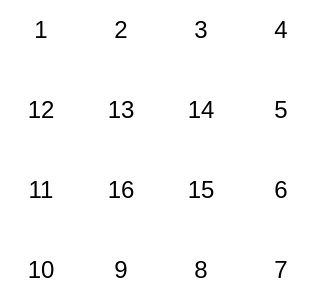 <mxfile>
    <diagram id="riqvpC-VfaVjTiRZrY-_" name="Page-1">
        <mxGraphModel dx="604" dy="196" grid="1" gridSize="10" guides="1" tooltips="1" connect="1" arrows="1" fold="1" page="1" pageScale="1" pageWidth="850" pageHeight="1100" math="0" shadow="0">
            <root>
                <mxCell id="0"/>
                <mxCell id="1" parent="0"/>
                <mxCell id="2" value="1" style="text;html=1;align=center;verticalAlign=middle;resizable=0;points=[];autosize=1;strokeColor=none;fillColor=none;" vertex="1" parent="1">
                    <mxGeometry x="50" y="10" width="30" height="30" as="geometry"/>
                </mxCell>
                <mxCell id="3" value="2" style="text;html=1;align=center;verticalAlign=middle;resizable=0;points=[];autosize=1;strokeColor=none;fillColor=none;" vertex="1" parent="1">
                    <mxGeometry x="90" y="10" width="30" height="30" as="geometry"/>
                </mxCell>
                <mxCell id="4" value="3" style="text;html=1;align=center;verticalAlign=middle;resizable=0;points=[];autosize=1;strokeColor=none;fillColor=none;" vertex="1" parent="1">
                    <mxGeometry x="130" y="10" width="30" height="30" as="geometry"/>
                </mxCell>
                <mxCell id="5" value="4" style="text;html=1;align=center;verticalAlign=middle;resizable=0;points=[];autosize=1;strokeColor=none;fillColor=none;" vertex="1" parent="1">
                    <mxGeometry x="170" y="10" width="30" height="30" as="geometry"/>
                </mxCell>
                <mxCell id="6" value="12" style="text;html=1;align=center;verticalAlign=middle;resizable=0;points=[];autosize=1;strokeColor=none;fillColor=none;" vertex="1" parent="1">
                    <mxGeometry x="45" y="50" width="40" height="30" as="geometry"/>
                </mxCell>
                <mxCell id="7" value="13" style="text;html=1;align=center;verticalAlign=middle;resizable=0;points=[];autosize=1;strokeColor=none;fillColor=none;" vertex="1" parent="1">
                    <mxGeometry x="85" y="50" width="40" height="30" as="geometry"/>
                </mxCell>
                <mxCell id="8" value="14" style="text;html=1;align=center;verticalAlign=middle;resizable=0;points=[];autosize=1;strokeColor=none;fillColor=none;" vertex="1" parent="1">
                    <mxGeometry x="125" y="50" width="40" height="30" as="geometry"/>
                </mxCell>
                <mxCell id="9" value="5" style="text;html=1;align=center;verticalAlign=middle;resizable=0;points=[];autosize=1;strokeColor=none;fillColor=none;" vertex="1" parent="1">
                    <mxGeometry x="170" y="50" width="30" height="30" as="geometry"/>
                </mxCell>
                <mxCell id="12" value="11" style="text;html=1;align=center;verticalAlign=middle;resizable=0;points=[];autosize=1;strokeColor=none;fillColor=none;" vertex="1" parent="1">
                    <mxGeometry x="45" y="90" width="40" height="30" as="geometry"/>
                </mxCell>
                <mxCell id="13" value="16" style="text;html=1;align=center;verticalAlign=middle;resizable=0;points=[];autosize=1;strokeColor=none;fillColor=none;" vertex="1" parent="1">
                    <mxGeometry x="85" y="90" width="40" height="30" as="geometry"/>
                </mxCell>
                <mxCell id="14" value="15" style="text;html=1;align=center;verticalAlign=middle;resizable=0;points=[];autosize=1;strokeColor=none;fillColor=none;" vertex="1" parent="1">
                    <mxGeometry x="125" y="90" width="40" height="30" as="geometry"/>
                </mxCell>
                <mxCell id="15" value="6" style="text;html=1;align=center;verticalAlign=middle;resizable=0;points=[];autosize=1;strokeColor=none;fillColor=none;" vertex="1" parent="1">
                    <mxGeometry x="170" y="90" width="30" height="30" as="geometry"/>
                </mxCell>
                <mxCell id="16" value="10" style="text;html=1;align=center;verticalAlign=middle;resizable=0;points=[];autosize=1;strokeColor=none;fillColor=none;" vertex="1" parent="1">
                    <mxGeometry x="45" y="130" width="40" height="30" as="geometry"/>
                </mxCell>
                <mxCell id="17" value="9" style="text;html=1;align=center;verticalAlign=middle;resizable=0;points=[];autosize=1;strokeColor=none;fillColor=none;" vertex="1" parent="1">
                    <mxGeometry x="90" y="130" width="30" height="30" as="geometry"/>
                </mxCell>
                <mxCell id="18" value="8" style="text;html=1;align=center;verticalAlign=middle;resizable=0;points=[];autosize=1;strokeColor=none;fillColor=none;" vertex="1" parent="1">
                    <mxGeometry x="130" y="130" width="30" height="30" as="geometry"/>
                </mxCell>
                <mxCell id="19" value="7" style="text;html=1;align=center;verticalAlign=middle;resizable=0;points=[];autosize=1;strokeColor=none;fillColor=none;" vertex="1" parent="1">
                    <mxGeometry x="170" y="130" width="30" height="30" as="geometry"/>
                </mxCell>
            </root>
        </mxGraphModel>
    </diagram>
</mxfile>